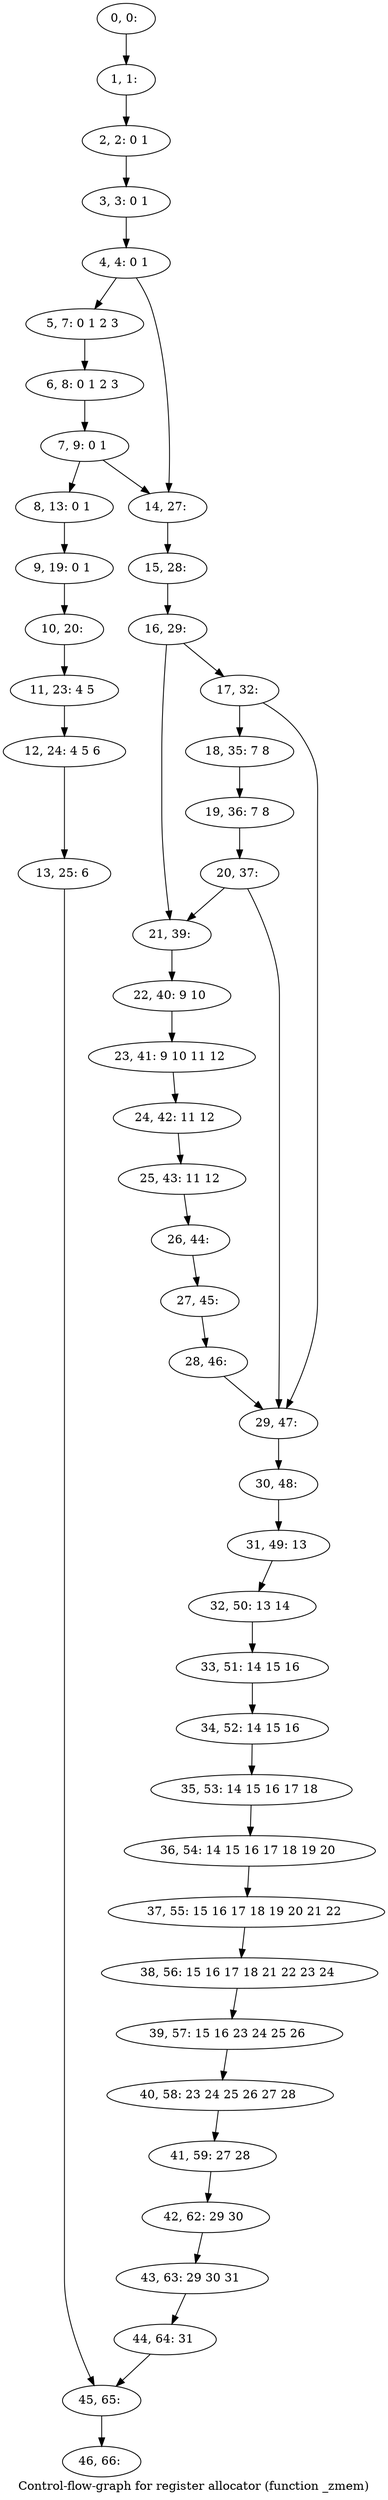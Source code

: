 digraph G {
graph [label="Control-flow-graph for register allocator (function _zmem)"]
0[label="0, 0: "];
1[label="1, 1: "];
2[label="2, 2: 0 1 "];
3[label="3, 3: 0 1 "];
4[label="4, 4: 0 1 "];
5[label="5, 7: 0 1 2 3 "];
6[label="6, 8: 0 1 2 3 "];
7[label="7, 9: 0 1 "];
8[label="8, 13: 0 1 "];
9[label="9, 19: 0 1 "];
10[label="10, 20: "];
11[label="11, 23: 4 5 "];
12[label="12, 24: 4 5 6 "];
13[label="13, 25: 6 "];
14[label="14, 27: "];
15[label="15, 28: "];
16[label="16, 29: "];
17[label="17, 32: "];
18[label="18, 35: 7 8 "];
19[label="19, 36: 7 8 "];
20[label="20, 37: "];
21[label="21, 39: "];
22[label="22, 40: 9 10 "];
23[label="23, 41: 9 10 11 12 "];
24[label="24, 42: 11 12 "];
25[label="25, 43: 11 12 "];
26[label="26, 44: "];
27[label="27, 45: "];
28[label="28, 46: "];
29[label="29, 47: "];
30[label="30, 48: "];
31[label="31, 49: 13 "];
32[label="32, 50: 13 14 "];
33[label="33, 51: 14 15 16 "];
34[label="34, 52: 14 15 16 "];
35[label="35, 53: 14 15 16 17 18 "];
36[label="36, 54: 14 15 16 17 18 19 20 "];
37[label="37, 55: 15 16 17 18 19 20 21 22 "];
38[label="38, 56: 15 16 17 18 21 22 23 24 "];
39[label="39, 57: 15 16 23 24 25 26 "];
40[label="40, 58: 23 24 25 26 27 28 "];
41[label="41, 59: 27 28 "];
42[label="42, 62: 29 30 "];
43[label="43, 63: 29 30 31 "];
44[label="44, 64: 31 "];
45[label="45, 65: "];
46[label="46, 66: "];
0->1 ;
1->2 ;
2->3 ;
3->4 ;
4->5 ;
4->14 ;
5->6 ;
6->7 ;
7->8 ;
7->14 ;
8->9 ;
9->10 ;
10->11 ;
11->12 ;
12->13 ;
13->45 ;
14->15 ;
15->16 ;
16->17 ;
16->21 ;
17->18 ;
17->29 ;
18->19 ;
19->20 ;
20->21 ;
20->29 ;
21->22 ;
22->23 ;
23->24 ;
24->25 ;
25->26 ;
26->27 ;
27->28 ;
28->29 ;
29->30 ;
30->31 ;
31->32 ;
32->33 ;
33->34 ;
34->35 ;
35->36 ;
36->37 ;
37->38 ;
38->39 ;
39->40 ;
40->41 ;
41->42 ;
42->43 ;
43->44 ;
44->45 ;
45->46 ;
}

